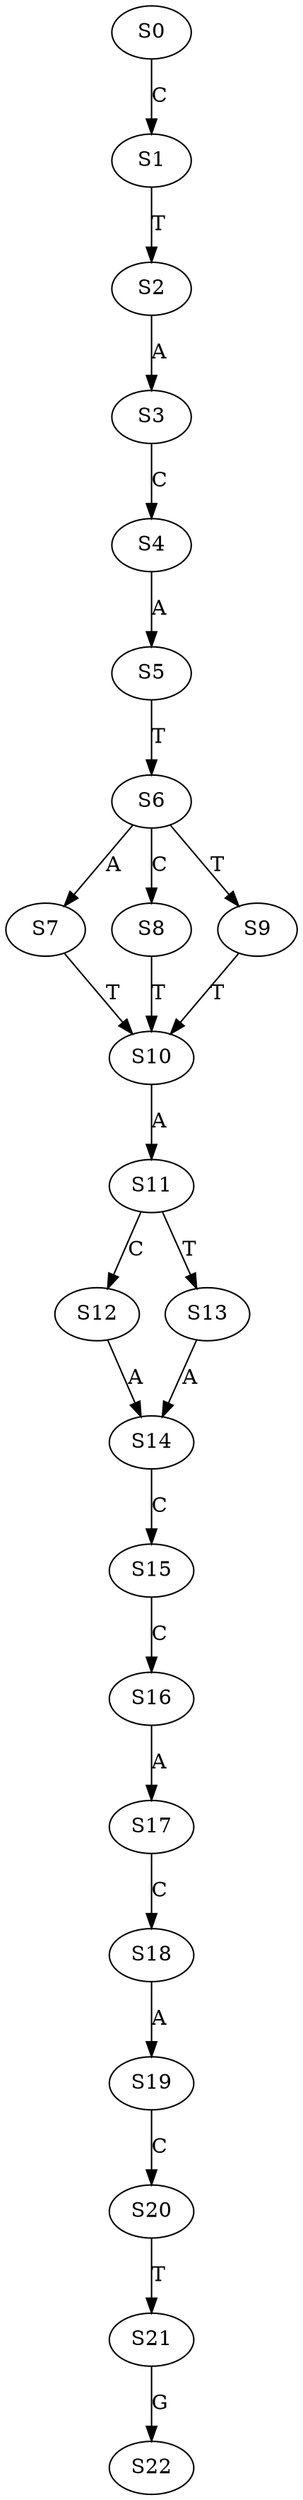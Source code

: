 strict digraph  {
	S0 -> S1 [ label = C ];
	S1 -> S2 [ label = T ];
	S2 -> S3 [ label = A ];
	S3 -> S4 [ label = C ];
	S4 -> S5 [ label = A ];
	S5 -> S6 [ label = T ];
	S6 -> S7 [ label = A ];
	S6 -> S8 [ label = C ];
	S6 -> S9 [ label = T ];
	S7 -> S10 [ label = T ];
	S8 -> S10 [ label = T ];
	S9 -> S10 [ label = T ];
	S10 -> S11 [ label = A ];
	S11 -> S12 [ label = C ];
	S11 -> S13 [ label = T ];
	S12 -> S14 [ label = A ];
	S13 -> S14 [ label = A ];
	S14 -> S15 [ label = C ];
	S15 -> S16 [ label = C ];
	S16 -> S17 [ label = A ];
	S17 -> S18 [ label = C ];
	S18 -> S19 [ label = A ];
	S19 -> S20 [ label = C ];
	S20 -> S21 [ label = T ];
	S21 -> S22 [ label = G ];
}
